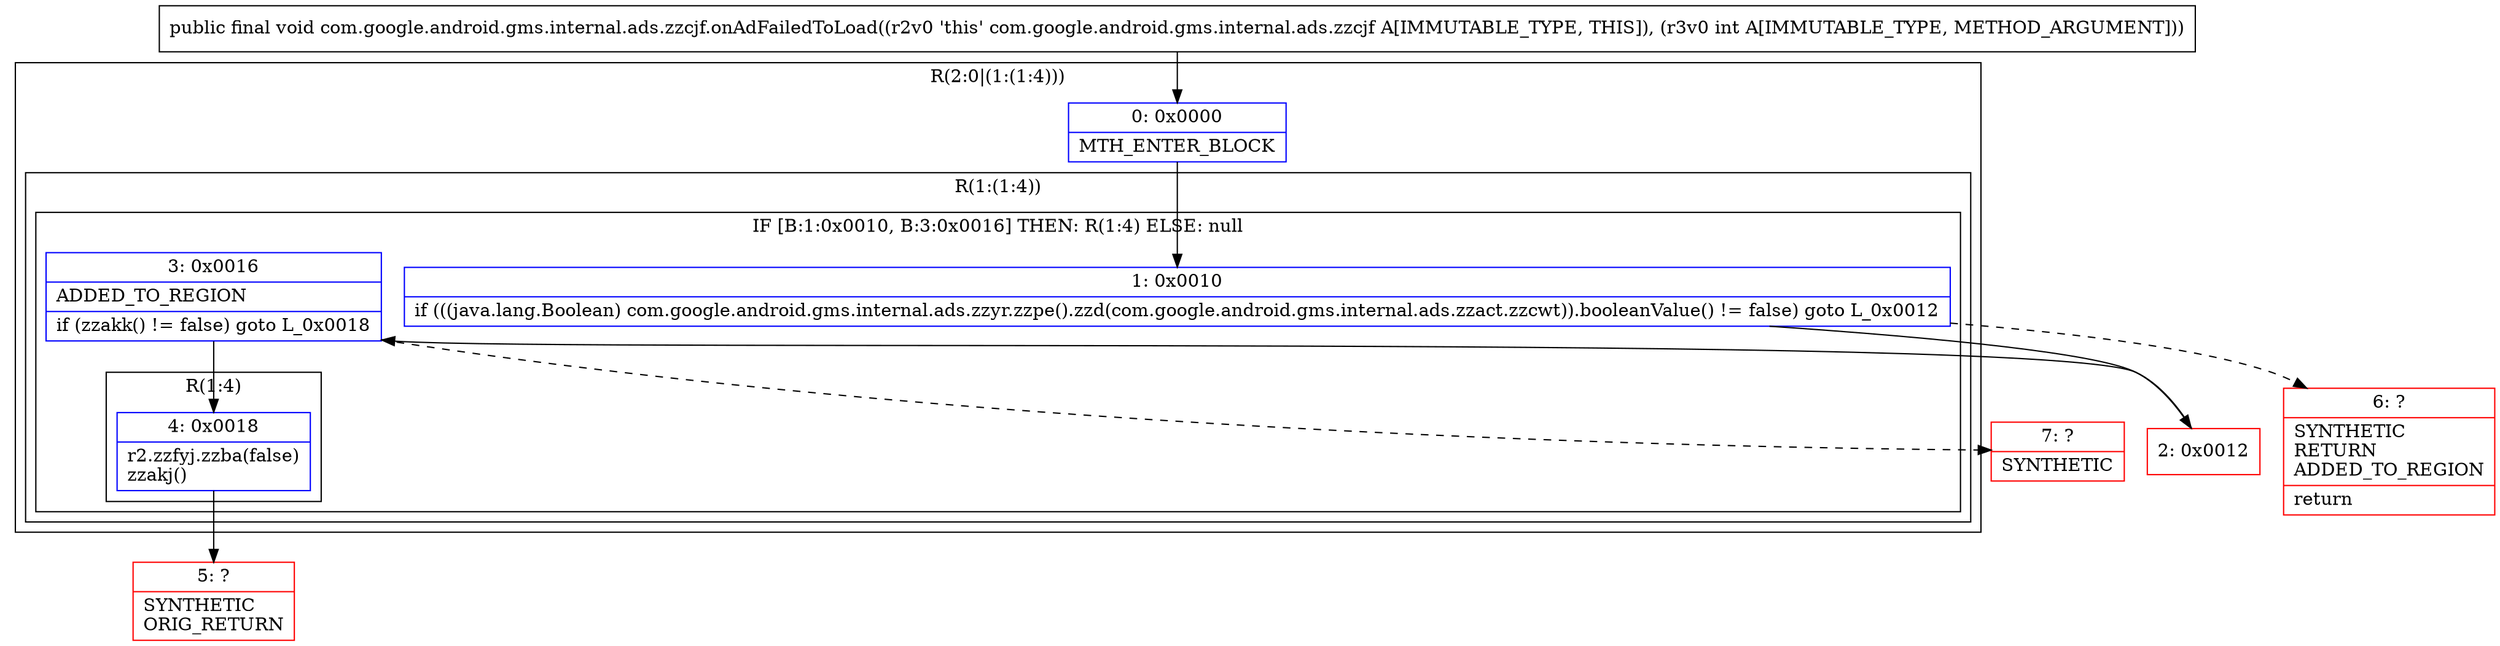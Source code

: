 digraph "CFG forcom.google.android.gms.internal.ads.zzcjf.onAdFailedToLoad(I)V" {
subgraph cluster_Region_1430277907 {
label = "R(2:0|(1:(1:4)))";
node [shape=record,color=blue];
Node_0 [shape=record,label="{0\:\ 0x0000|MTH_ENTER_BLOCK\l}"];
subgraph cluster_Region_2124533826 {
label = "R(1:(1:4))";
node [shape=record,color=blue];
subgraph cluster_IfRegion_1183020443 {
label = "IF [B:1:0x0010, B:3:0x0016] THEN: R(1:4) ELSE: null";
node [shape=record,color=blue];
Node_1 [shape=record,label="{1\:\ 0x0010|if (((java.lang.Boolean) com.google.android.gms.internal.ads.zzyr.zzpe().zzd(com.google.android.gms.internal.ads.zzact.zzcwt)).booleanValue() != false) goto L_0x0012\l}"];
Node_3 [shape=record,label="{3\:\ 0x0016|ADDED_TO_REGION\l|if (zzakk() != false) goto L_0x0018\l}"];
subgraph cluster_Region_527305520 {
label = "R(1:4)";
node [shape=record,color=blue];
Node_4 [shape=record,label="{4\:\ 0x0018|r2.zzfyj.zzba(false)\lzzakj()\l}"];
}
}
}
}
Node_2 [shape=record,color=red,label="{2\:\ 0x0012}"];
Node_5 [shape=record,color=red,label="{5\:\ ?|SYNTHETIC\lORIG_RETURN\l}"];
Node_6 [shape=record,color=red,label="{6\:\ ?|SYNTHETIC\lRETURN\lADDED_TO_REGION\l|return\l}"];
Node_7 [shape=record,color=red,label="{7\:\ ?|SYNTHETIC\l}"];
MethodNode[shape=record,label="{public final void com.google.android.gms.internal.ads.zzcjf.onAdFailedToLoad((r2v0 'this' com.google.android.gms.internal.ads.zzcjf A[IMMUTABLE_TYPE, THIS]), (r3v0 int A[IMMUTABLE_TYPE, METHOD_ARGUMENT])) }"];
MethodNode -> Node_0;
Node_0 -> Node_1;
Node_1 -> Node_2;
Node_1 -> Node_6[style=dashed];
Node_3 -> Node_4;
Node_3 -> Node_7[style=dashed];
Node_4 -> Node_5;
Node_2 -> Node_3;
}

